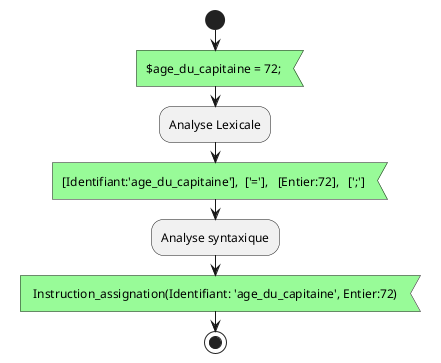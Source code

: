 @startuml
'https://plantuml.com/activity-diagram-beta

start

#palegreen:$age_du_capitaine = 72; <
:Analyse Lexicale;
#palegreen:[Identifiant:'age_du_capitaine'],  ['='],   [Entier:72],   [';'] <
:Analyse syntaxique;
#palegreen: Instruction_assignation(Identifiant: 'age_du_capitaine', Entier:72) <

stop

@enduml
